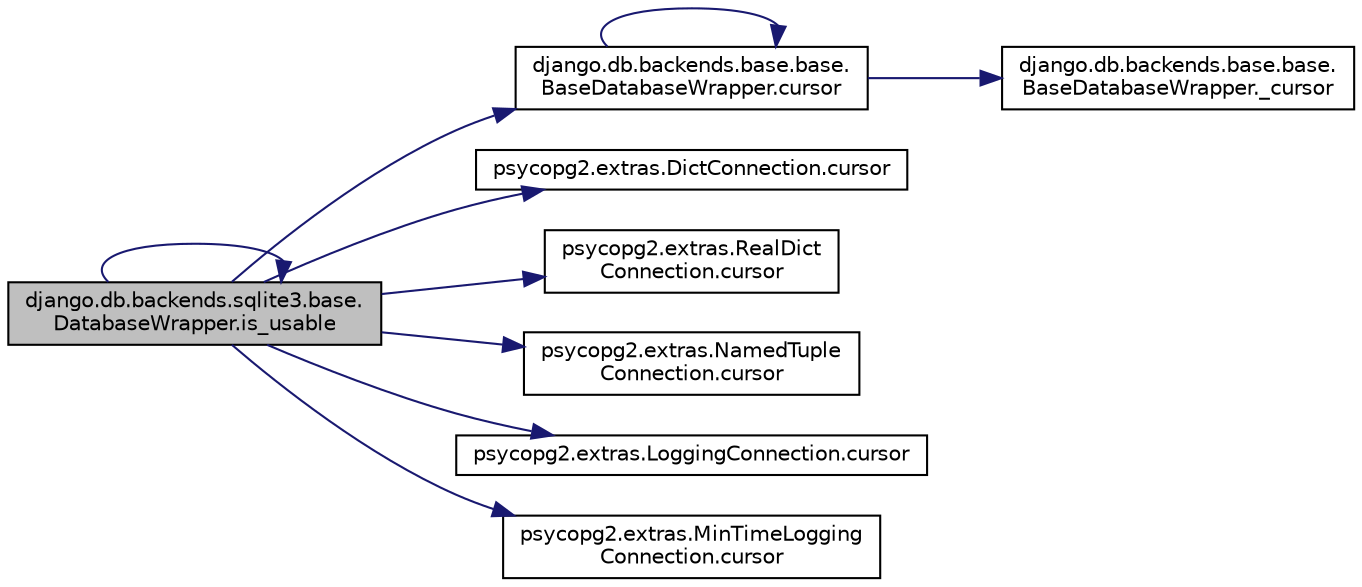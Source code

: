 digraph "django.db.backends.sqlite3.base.DatabaseWrapper.is_usable"
{
 // LATEX_PDF_SIZE
  edge [fontname="Helvetica",fontsize="10",labelfontname="Helvetica",labelfontsize="10"];
  node [fontname="Helvetica",fontsize="10",shape=record];
  rankdir="LR";
  Node1 [label="django.db.backends.sqlite3.base.\lDatabaseWrapper.is_usable",height=0.2,width=0.4,color="black", fillcolor="grey75", style="filled", fontcolor="black",tooltip=" "];
  Node1 -> Node2 [color="midnightblue",fontsize="10",style="solid",fontname="Helvetica"];
  Node2 [label="django.db.backends.base.base.\lBaseDatabaseWrapper.cursor",height=0.2,width=0.4,color="black", fillcolor="white", style="filled",URL="$d2/d62/classdjango_1_1db_1_1backends_1_1base_1_1base_1_1_base_database_wrapper.html#a9c19ea726a5ea9034f929aeeea142861",tooltip=" "];
  Node2 -> Node3 [color="midnightblue",fontsize="10",style="solid",fontname="Helvetica"];
  Node3 [label="django.db.backends.base.base.\lBaseDatabaseWrapper._cursor",height=0.2,width=0.4,color="black", fillcolor="white", style="filled",URL="$d2/d62/classdjango_1_1db_1_1backends_1_1base_1_1base_1_1_base_database_wrapper.html#a6f6dc046a724df07520dcc1eac96e87f",tooltip=" "];
  Node2 -> Node2 [color="midnightblue",fontsize="10",style="solid",fontname="Helvetica"];
  Node1 -> Node4 [color="midnightblue",fontsize="10",style="solid",fontname="Helvetica"];
  Node4 [label="psycopg2.extras.DictConnection.cursor",height=0.2,width=0.4,color="black", fillcolor="white", style="filled",URL="$d3/d92/classpsycopg2_1_1extras_1_1_dict_connection.html#acb4db688424e58d6b3c42faa1d553b5f",tooltip=" "];
  Node1 -> Node5 [color="midnightblue",fontsize="10",style="solid",fontname="Helvetica"];
  Node5 [label="psycopg2.extras.RealDict\lConnection.cursor",height=0.2,width=0.4,color="black", fillcolor="white", style="filled",URL="$d5/dac/classpsycopg2_1_1extras_1_1_real_dict_connection.html#a13b0792d61dfb5acc94c427c48fe700e",tooltip=" "];
  Node1 -> Node6 [color="midnightblue",fontsize="10",style="solid",fontname="Helvetica"];
  Node6 [label="psycopg2.extras.NamedTuple\lConnection.cursor",height=0.2,width=0.4,color="black", fillcolor="white", style="filled",URL="$da/da9/classpsycopg2_1_1extras_1_1_named_tuple_connection.html#a30a20e0f3c77b7110bec2dba47d640a5",tooltip=" "];
  Node1 -> Node7 [color="midnightblue",fontsize="10",style="solid",fontname="Helvetica"];
  Node7 [label="psycopg2.extras.LoggingConnection.cursor",height=0.2,width=0.4,color="black", fillcolor="white", style="filled",URL="$d0/d8c/classpsycopg2_1_1extras_1_1_logging_connection.html#a5baa4650fa0f4bdefaf02c5250b0d738",tooltip=" "];
  Node1 -> Node8 [color="midnightblue",fontsize="10",style="solid",fontname="Helvetica"];
  Node8 [label="psycopg2.extras.MinTimeLogging\lConnection.cursor",height=0.2,width=0.4,color="black", fillcolor="white", style="filled",URL="$d3/d3e/classpsycopg2_1_1extras_1_1_min_time_logging_connection.html#a3b079db8dcf63b1792a807d39f314bf4",tooltip=" "];
  Node1 -> Node1 [color="midnightblue",fontsize="10",style="solid",fontname="Helvetica"];
}
